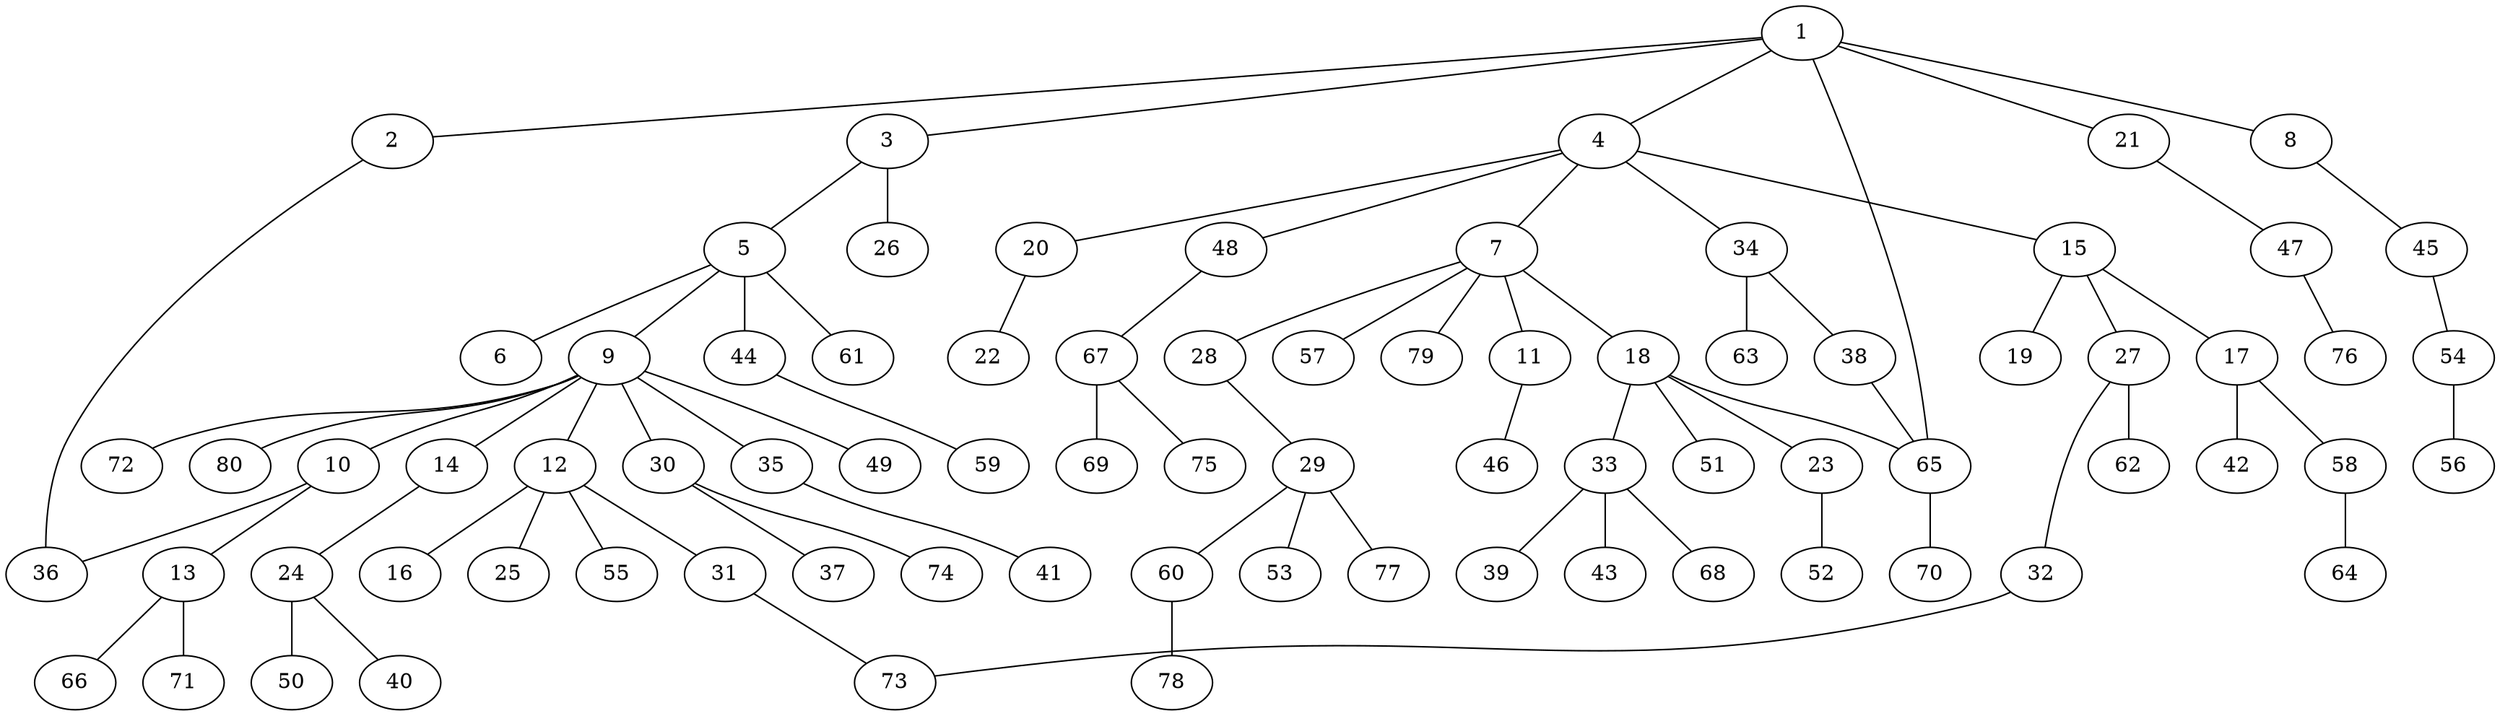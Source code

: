 graph graphname {1--2
1--3
1--4
1--8
1--21
1--65
2--36
3--5
3--26
4--7
4--15
4--20
4--34
4--48
5--6
5--9
5--44
5--61
7--11
7--18
7--28
7--57
7--79
8--45
9--10
9--12
9--14
9--30
9--35
9--49
9--72
9--80
10--13
10--36
11--46
12--16
12--25
12--31
12--55
13--66
13--71
14--24
15--17
15--19
15--27
17--42
17--58
18--23
18--33
18--51
18--65
20--22
21--47
23--52
24--40
24--50
27--32
27--62
28--29
29--53
29--60
29--77
30--37
30--74
31--73
32--73
33--39
33--43
33--68
34--38
34--63
35--41
38--65
44--59
45--54
47--76
48--67
54--56
58--64
60--78
65--70
67--69
67--75
}